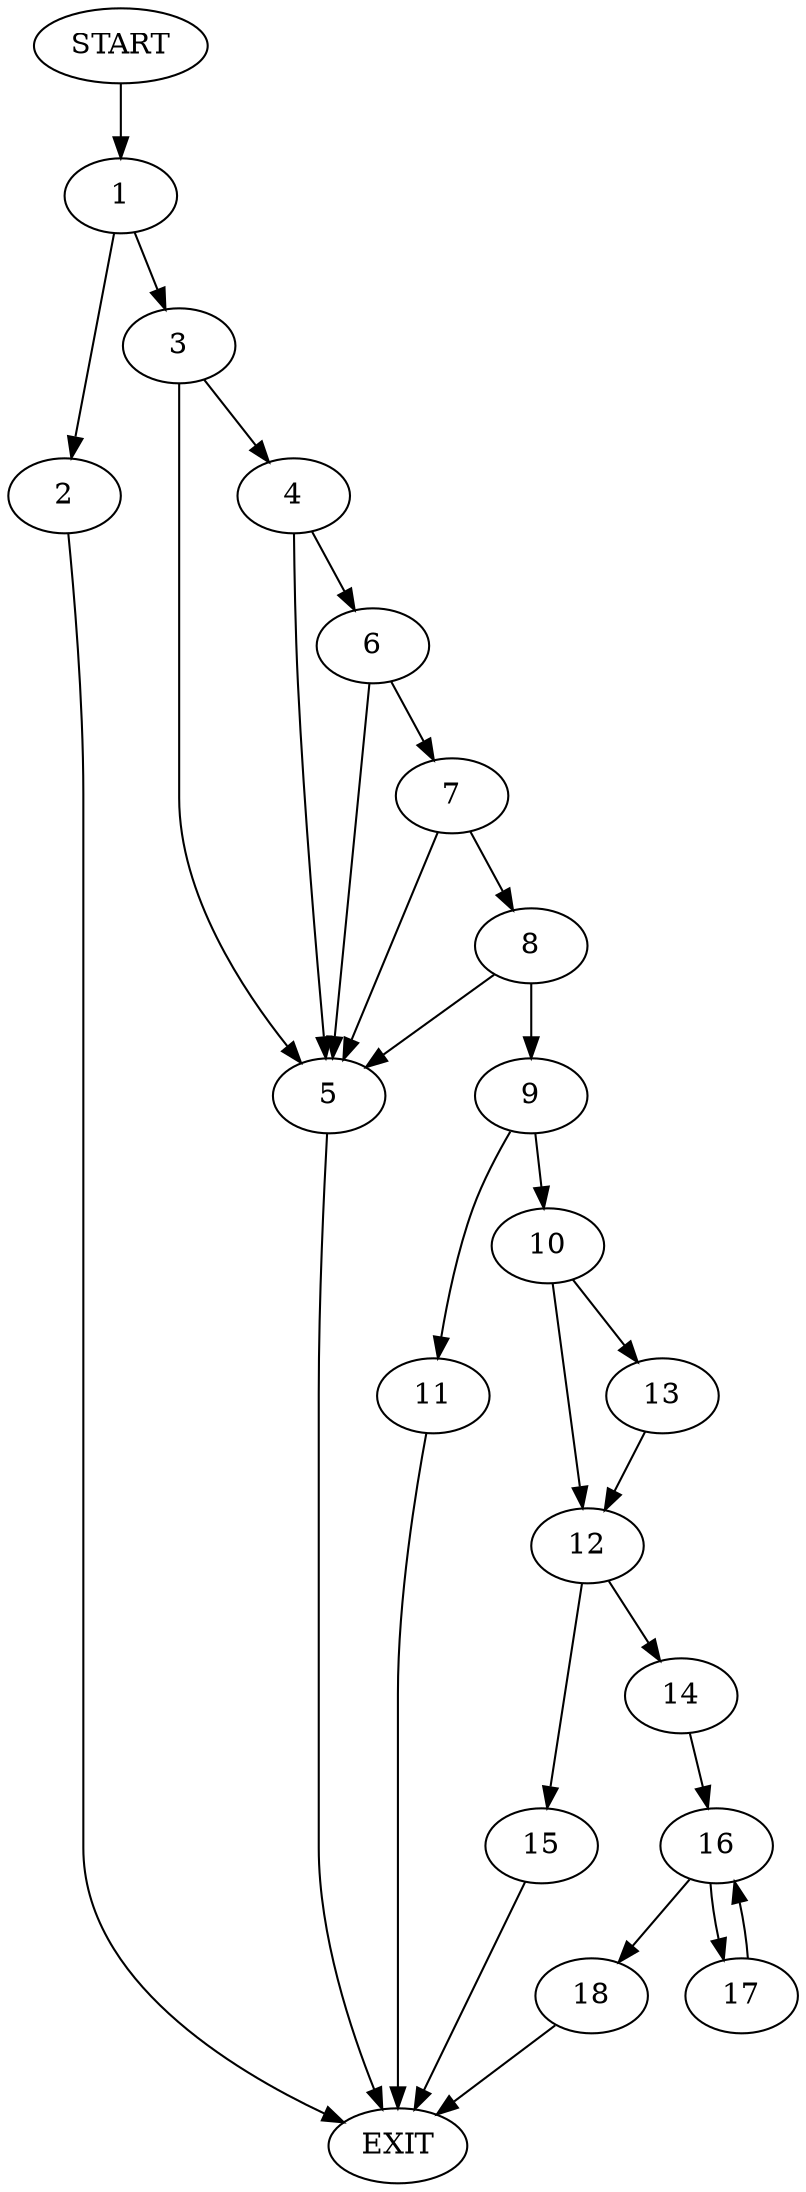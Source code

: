 digraph {
0 [label="START"]
19 [label="EXIT"]
0 -> 1
1 -> 2
1 -> 3
3 -> 4
3 -> 5
2 -> 19
4 -> 5
4 -> 6
5 -> 19
6 -> 5
6 -> 7
7 -> 8
7 -> 5
8 -> 5
8 -> 9
9 -> 10
9 -> 11
10 -> 12
10 -> 13
11 -> 19
12 -> 14
12 -> 15
13 -> 12
14 -> 16
15 -> 19
16 -> 17
16 -> 18
17 -> 16
18 -> 19
}

